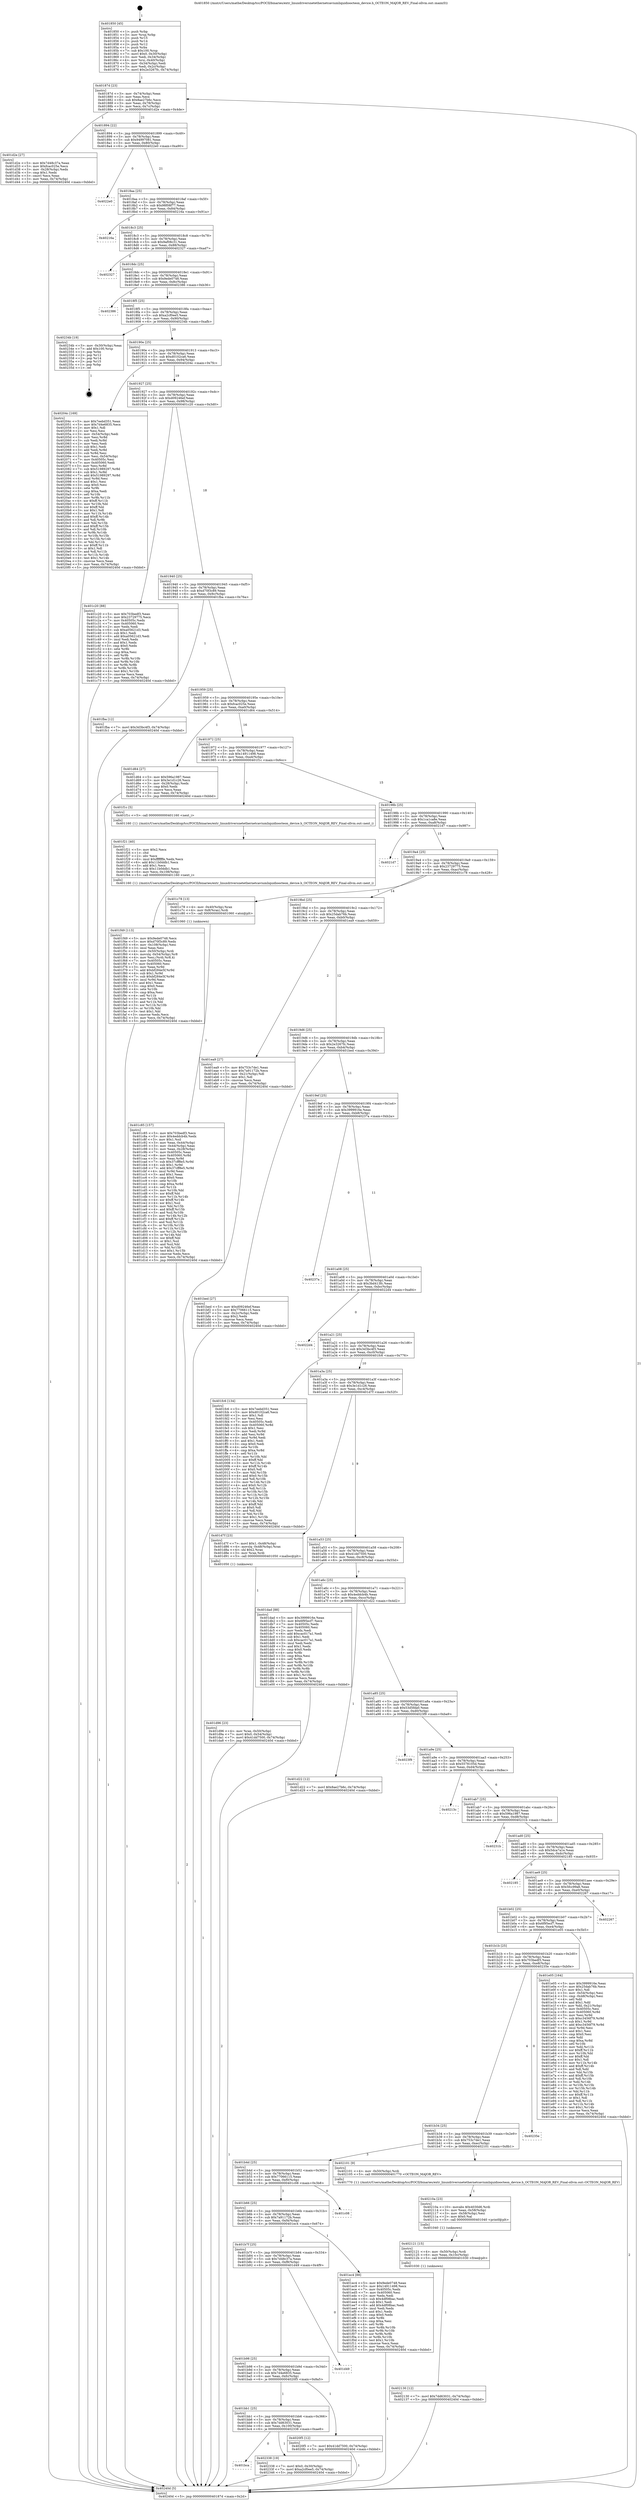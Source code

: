 digraph "0x401850" {
  label = "0x401850 (/mnt/c/Users/mathe/Desktop/tcc/POCII/binaries/extr_linuxdriversnetethernetcaviumliquidioocteon_device.h_OCTEON_MAJOR_REV_Final-ollvm.out::main(0))"
  labelloc = "t"
  node[shape=record]

  Entry [label="",width=0.3,height=0.3,shape=circle,fillcolor=black,style=filled]
  "0x40187d" [label="{
     0x40187d [23]\l
     | [instrs]\l
     &nbsp;&nbsp;0x40187d \<+3\>: mov -0x74(%rbp),%eax\l
     &nbsp;&nbsp;0x401880 \<+2\>: mov %eax,%ecx\l
     &nbsp;&nbsp;0x401882 \<+6\>: sub $0x8ae27b6c,%ecx\l
     &nbsp;&nbsp;0x401888 \<+3\>: mov %eax,-0x78(%rbp)\l
     &nbsp;&nbsp;0x40188b \<+3\>: mov %ecx,-0x7c(%rbp)\l
     &nbsp;&nbsp;0x40188e \<+6\>: je 0000000000401d2e \<main+0x4de\>\l
  }"]
  "0x401d2e" [label="{
     0x401d2e [27]\l
     | [instrs]\l
     &nbsp;&nbsp;0x401d2e \<+5\>: mov $0x7d48c37a,%eax\l
     &nbsp;&nbsp;0x401d33 \<+5\>: mov $0xfcac025e,%ecx\l
     &nbsp;&nbsp;0x401d38 \<+3\>: mov -0x28(%rbp),%edx\l
     &nbsp;&nbsp;0x401d3b \<+3\>: cmp $0x1,%edx\l
     &nbsp;&nbsp;0x401d3e \<+3\>: cmovl %ecx,%eax\l
     &nbsp;&nbsp;0x401d41 \<+3\>: mov %eax,-0x74(%rbp)\l
     &nbsp;&nbsp;0x401d44 \<+5\>: jmp 000000000040240d \<main+0xbbd\>\l
  }"]
  "0x401894" [label="{
     0x401894 [22]\l
     | [instrs]\l
     &nbsp;&nbsp;0x401894 \<+5\>: jmp 0000000000401899 \<main+0x49\>\l
     &nbsp;&nbsp;0x401899 \<+3\>: mov -0x78(%rbp),%eax\l
     &nbsp;&nbsp;0x40189c \<+5\>: sub $0x94997081,%eax\l
     &nbsp;&nbsp;0x4018a1 \<+3\>: mov %eax,-0x80(%rbp)\l
     &nbsp;&nbsp;0x4018a4 \<+6\>: je 00000000004022e0 \<main+0xa90\>\l
  }"]
  Exit [label="",width=0.3,height=0.3,shape=circle,fillcolor=black,style=filled,peripheries=2]
  "0x4022e0" [label="{
     0x4022e0\l
  }", style=dashed]
  "0x4018aa" [label="{
     0x4018aa [25]\l
     | [instrs]\l
     &nbsp;&nbsp;0x4018aa \<+5\>: jmp 00000000004018af \<main+0x5f\>\l
     &nbsp;&nbsp;0x4018af \<+3\>: mov -0x78(%rbp),%eax\l
     &nbsp;&nbsp;0x4018b2 \<+5\>: sub $0x98f08f77,%eax\l
     &nbsp;&nbsp;0x4018b7 \<+6\>: mov %eax,-0x84(%rbp)\l
     &nbsp;&nbsp;0x4018bd \<+6\>: je 000000000040216a \<main+0x91a\>\l
  }"]
  "0x401bca" [label="{
     0x401bca\l
  }", style=dashed]
  "0x40216a" [label="{
     0x40216a\l
  }", style=dashed]
  "0x4018c3" [label="{
     0x4018c3 [25]\l
     | [instrs]\l
     &nbsp;&nbsp;0x4018c3 \<+5\>: jmp 00000000004018c8 \<main+0x78\>\l
     &nbsp;&nbsp;0x4018c8 \<+3\>: mov -0x78(%rbp),%eax\l
     &nbsp;&nbsp;0x4018cb \<+5\>: sub $0x9af08c31,%eax\l
     &nbsp;&nbsp;0x4018d0 \<+6\>: mov %eax,-0x88(%rbp)\l
     &nbsp;&nbsp;0x4018d6 \<+6\>: je 0000000000402327 \<main+0xad7\>\l
  }"]
  "0x402338" [label="{
     0x402338 [19]\l
     | [instrs]\l
     &nbsp;&nbsp;0x402338 \<+7\>: movl $0x0,-0x30(%rbp)\l
     &nbsp;&nbsp;0x40233f \<+7\>: movl $0xa2cf0ee5,-0x74(%rbp)\l
     &nbsp;&nbsp;0x402346 \<+5\>: jmp 000000000040240d \<main+0xbbd\>\l
  }"]
  "0x402327" [label="{
     0x402327\l
  }", style=dashed]
  "0x4018dc" [label="{
     0x4018dc [25]\l
     | [instrs]\l
     &nbsp;&nbsp;0x4018dc \<+5\>: jmp 00000000004018e1 \<main+0x91\>\l
     &nbsp;&nbsp;0x4018e1 \<+3\>: mov -0x78(%rbp),%eax\l
     &nbsp;&nbsp;0x4018e4 \<+5\>: sub $0x9ede0748,%eax\l
     &nbsp;&nbsp;0x4018e9 \<+6\>: mov %eax,-0x8c(%rbp)\l
     &nbsp;&nbsp;0x4018ef \<+6\>: je 0000000000402386 \<main+0xb36\>\l
  }"]
  "0x402130" [label="{
     0x402130 [12]\l
     | [instrs]\l
     &nbsp;&nbsp;0x402130 \<+7\>: movl $0x7dd63031,-0x74(%rbp)\l
     &nbsp;&nbsp;0x402137 \<+5\>: jmp 000000000040240d \<main+0xbbd\>\l
  }"]
  "0x402386" [label="{
     0x402386\l
  }", style=dashed]
  "0x4018f5" [label="{
     0x4018f5 [25]\l
     | [instrs]\l
     &nbsp;&nbsp;0x4018f5 \<+5\>: jmp 00000000004018fa \<main+0xaa\>\l
     &nbsp;&nbsp;0x4018fa \<+3\>: mov -0x78(%rbp),%eax\l
     &nbsp;&nbsp;0x4018fd \<+5\>: sub $0xa2cf0ee5,%eax\l
     &nbsp;&nbsp;0x401902 \<+6\>: mov %eax,-0x90(%rbp)\l
     &nbsp;&nbsp;0x401908 \<+6\>: je 000000000040234b \<main+0xafb\>\l
  }"]
  "0x402121" [label="{
     0x402121 [15]\l
     | [instrs]\l
     &nbsp;&nbsp;0x402121 \<+4\>: mov -0x50(%rbp),%rdi\l
     &nbsp;&nbsp;0x402125 \<+6\>: mov %eax,-0x10c(%rbp)\l
     &nbsp;&nbsp;0x40212b \<+5\>: call 0000000000401030 \<free@plt\>\l
     | [calls]\l
     &nbsp;&nbsp;0x401030 \{1\} (unknown)\l
  }"]
  "0x40234b" [label="{
     0x40234b [19]\l
     | [instrs]\l
     &nbsp;&nbsp;0x40234b \<+3\>: mov -0x30(%rbp),%eax\l
     &nbsp;&nbsp;0x40234e \<+7\>: add $0x100,%rsp\l
     &nbsp;&nbsp;0x402355 \<+1\>: pop %rbx\l
     &nbsp;&nbsp;0x402356 \<+2\>: pop %r12\l
     &nbsp;&nbsp;0x402358 \<+2\>: pop %r14\l
     &nbsp;&nbsp;0x40235a \<+2\>: pop %r15\l
     &nbsp;&nbsp;0x40235c \<+1\>: pop %rbp\l
     &nbsp;&nbsp;0x40235d \<+1\>: ret\l
  }"]
  "0x40190e" [label="{
     0x40190e [25]\l
     | [instrs]\l
     &nbsp;&nbsp;0x40190e \<+5\>: jmp 0000000000401913 \<main+0xc3\>\l
     &nbsp;&nbsp;0x401913 \<+3\>: mov -0x78(%rbp),%eax\l
     &nbsp;&nbsp;0x401916 \<+5\>: sub $0xd0102ca6,%eax\l
     &nbsp;&nbsp;0x40191b \<+6\>: mov %eax,-0x94(%rbp)\l
     &nbsp;&nbsp;0x401921 \<+6\>: je 000000000040204c \<main+0x7fc\>\l
  }"]
  "0x40210a" [label="{
     0x40210a [23]\l
     | [instrs]\l
     &nbsp;&nbsp;0x40210a \<+10\>: movabs $0x4030d6,%rdi\l
     &nbsp;&nbsp;0x402114 \<+3\>: mov %eax,-0x58(%rbp)\l
     &nbsp;&nbsp;0x402117 \<+3\>: mov -0x58(%rbp),%esi\l
     &nbsp;&nbsp;0x40211a \<+2\>: mov $0x0,%al\l
     &nbsp;&nbsp;0x40211c \<+5\>: call 0000000000401040 \<printf@plt\>\l
     | [calls]\l
     &nbsp;&nbsp;0x401040 \{1\} (unknown)\l
  }"]
  "0x40204c" [label="{
     0x40204c [169]\l
     | [instrs]\l
     &nbsp;&nbsp;0x40204c \<+5\>: mov $0x7eebd351,%eax\l
     &nbsp;&nbsp;0x402051 \<+5\>: mov $0x7d4e6835,%ecx\l
     &nbsp;&nbsp;0x402056 \<+2\>: mov $0x1,%dl\l
     &nbsp;&nbsp;0x402058 \<+2\>: xor %esi,%esi\l
     &nbsp;&nbsp;0x40205a \<+3\>: mov -0x54(%rbp),%edi\l
     &nbsp;&nbsp;0x40205d \<+3\>: mov %esi,%r8d\l
     &nbsp;&nbsp;0x402060 \<+3\>: sub %edi,%r8d\l
     &nbsp;&nbsp;0x402063 \<+2\>: mov %esi,%edi\l
     &nbsp;&nbsp;0x402065 \<+3\>: sub $0x1,%edi\l
     &nbsp;&nbsp;0x402068 \<+3\>: add %edi,%r8d\l
     &nbsp;&nbsp;0x40206b \<+3\>: sub %r8d,%esi\l
     &nbsp;&nbsp;0x40206e \<+3\>: mov %esi,-0x54(%rbp)\l
     &nbsp;&nbsp;0x402071 \<+7\>: mov 0x40505c,%esi\l
     &nbsp;&nbsp;0x402078 \<+7\>: mov 0x405060,%edi\l
     &nbsp;&nbsp;0x40207f \<+3\>: mov %esi,%r8d\l
     &nbsp;&nbsp;0x402082 \<+7\>: sub $0x51989297,%r8d\l
     &nbsp;&nbsp;0x402089 \<+4\>: sub $0x1,%r8d\l
     &nbsp;&nbsp;0x40208d \<+7\>: add $0x51989297,%r8d\l
     &nbsp;&nbsp;0x402094 \<+4\>: imul %r8d,%esi\l
     &nbsp;&nbsp;0x402098 \<+3\>: and $0x1,%esi\l
     &nbsp;&nbsp;0x40209b \<+3\>: cmp $0x0,%esi\l
     &nbsp;&nbsp;0x40209e \<+4\>: sete %r9b\l
     &nbsp;&nbsp;0x4020a2 \<+3\>: cmp $0xa,%edi\l
     &nbsp;&nbsp;0x4020a5 \<+4\>: setl %r10b\l
     &nbsp;&nbsp;0x4020a9 \<+3\>: mov %r9b,%r11b\l
     &nbsp;&nbsp;0x4020ac \<+4\>: xor $0xff,%r11b\l
     &nbsp;&nbsp;0x4020b0 \<+3\>: mov %r10b,%bl\l
     &nbsp;&nbsp;0x4020b3 \<+3\>: xor $0xff,%bl\l
     &nbsp;&nbsp;0x4020b6 \<+3\>: xor $0x1,%dl\l
     &nbsp;&nbsp;0x4020b9 \<+3\>: mov %r11b,%r14b\l
     &nbsp;&nbsp;0x4020bc \<+4\>: and $0xff,%r14b\l
     &nbsp;&nbsp;0x4020c0 \<+3\>: and %dl,%r9b\l
     &nbsp;&nbsp;0x4020c3 \<+3\>: mov %bl,%r15b\l
     &nbsp;&nbsp;0x4020c6 \<+4\>: and $0xff,%r15b\l
     &nbsp;&nbsp;0x4020ca \<+3\>: and %dl,%r10b\l
     &nbsp;&nbsp;0x4020cd \<+3\>: or %r9b,%r14b\l
     &nbsp;&nbsp;0x4020d0 \<+3\>: or %r10b,%r15b\l
     &nbsp;&nbsp;0x4020d3 \<+3\>: xor %r15b,%r14b\l
     &nbsp;&nbsp;0x4020d6 \<+3\>: or %bl,%r11b\l
     &nbsp;&nbsp;0x4020d9 \<+4\>: xor $0xff,%r11b\l
     &nbsp;&nbsp;0x4020dd \<+3\>: or $0x1,%dl\l
     &nbsp;&nbsp;0x4020e0 \<+3\>: and %dl,%r11b\l
     &nbsp;&nbsp;0x4020e3 \<+3\>: or %r11b,%r14b\l
     &nbsp;&nbsp;0x4020e6 \<+4\>: test $0x1,%r14b\l
     &nbsp;&nbsp;0x4020ea \<+3\>: cmovne %ecx,%eax\l
     &nbsp;&nbsp;0x4020ed \<+3\>: mov %eax,-0x74(%rbp)\l
     &nbsp;&nbsp;0x4020f0 \<+5\>: jmp 000000000040240d \<main+0xbbd\>\l
  }"]
  "0x401927" [label="{
     0x401927 [25]\l
     | [instrs]\l
     &nbsp;&nbsp;0x401927 \<+5\>: jmp 000000000040192c \<main+0xdc\>\l
     &nbsp;&nbsp;0x40192c \<+3\>: mov -0x78(%rbp),%eax\l
     &nbsp;&nbsp;0x40192f \<+5\>: sub $0xd09246ef,%eax\l
     &nbsp;&nbsp;0x401934 \<+6\>: mov %eax,-0x98(%rbp)\l
     &nbsp;&nbsp;0x40193a \<+6\>: je 0000000000401c20 \<main+0x3d0\>\l
  }"]
  "0x401bb1" [label="{
     0x401bb1 [25]\l
     | [instrs]\l
     &nbsp;&nbsp;0x401bb1 \<+5\>: jmp 0000000000401bb6 \<main+0x366\>\l
     &nbsp;&nbsp;0x401bb6 \<+3\>: mov -0x78(%rbp),%eax\l
     &nbsp;&nbsp;0x401bb9 \<+5\>: sub $0x7dd63031,%eax\l
     &nbsp;&nbsp;0x401bbe \<+6\>: mov %eax,-0x100(%rbp)\l
     &nbsp;&nbsp;0x401bc4 \<+6\>: je 0000000000402338 \<main+0xae8\>\l
  }"]
  "0x401c20" [label="{
     0x401c20 [88]\l
     | [instrs]\l
     &nbsp;&nbsp;0x401c20 \<+5\>: mov $0x703bedf3,%eax\l
     &nbsp;&nbsp;0x401c25 \<+5\>: mov $0x23729775,%ecx\l
     &nbsp;&nbsp;0x401c2a \<+7\>: mov 0x40505c,%edx\l
     &nbsp;&nbsp;0x401c31 \<+7\>: mov 0x405060,%esi\l
     &nbsp;&nbsp;0x401c38 \<+2\>: mov %edx,%edi\l
     &nbsp;&nbsp;0x401c3a \<+6\>: sub $0xa05621d3,%edi\l
     &nbsp;&nbsp;0x401c40 \<+3\>: sub $0x1,%edi\l
     &nbsp;&nbsp;0x401c43 \<+6\>: add $0xa05621d3,%edi\l
     &nbsp;&nbsp;0x401c49 \<+3\>: imul %edi,%edx\l
     &nbsp;&nbsp;0x401c4c \<+3\>: and $0x1,%edx\l
     &nbsp;&nbsp;0x401c4f \<+3\>: cmp $0x0,%edx\l
     &nbsp;&nbsp;0x401c52 \<+4\>: sete %r8b\l
     &nbsp;&nbsp;0x401c56 \<+3\>: cmp $0xa,%esi\l
     &nbsp;&nbsp;0x401c59 \<+4\>: setl %r9b\l
     &nbsp;&nbsp;0x401c5d \<+3\>: mov %r8b,%r10b\l
     &nbsp;&nbsp;0x401c60 \<+3\>: and %r9b,%r10b\l
     &nbsp;&nbsp;0x401c63 \<+3\>: xor %r9b,%r8b\l
     &nbsp;&nbsp;0x401c66 \<+3\>: or %r8b,%r10b\l
     &nbsp;&nbsp;0x401c69 \<+4\>: test $0x1,%r10b\l
     &nbsp;&nbsp;0x401c6d \<+3\>: cmovne %ecx,%eax\l
     &nbsp;&nbsp;0x401c70 \<+3\>: mov %eax,-0x74(%rbp)\l
     &nbsp;&nbsp;0x401c73 \<+5\>: jmp 000000000040240d \<main+0xbbd\>\l
  }"]
  "0x401940" [label="{
     0x401940 [25]\l
     | [instrs]\l
     &nbsp;&nbsp;0x401940 \<+5\>: jmp 0000000000401945 \<main+0xf5\>\l
     &nbsp;&nbsp;0x401945 \<+3\>: mov -0x78(%rbp),%eax\l
     &nbsp;&nbsp;0x401948 \<+5\>: sub $0xd70f3c89,%eax\l
     &nbsp;&nbsp;0x40194d \<+6\>: mov %eax,-0x9c(%rbp)\l
     &nbsp;&nbsp;0x401953 \<+6\>: je 0000000000401fba \<main+0x76a\>\l
  }"]
  "0x4020f5" [label="{
     0x4020f5 [12]\l
     | [instrs]\l
     &nbsp;&nbsp;0x4020f5 \<+7\>: movl $0x41dd7500,-0x74(%rbp)\l
     &nbsp;&nbsp;0x4020fc \<+5\>: jmp 000000000040240d \<main+0xbbd\>\l
  }"]
  "0x401fba" [label="{
     0x401fba [12]\l
     | [instrs]\l
     &nbsp;&nbsp;0x401fba \<+7\>: movl $0x3d3bc4f3,-0x74(%rbp)\l
     &nbsp;&nbsp;0x401fc1 \<+5\>: jmp 000000000040240d \<main+0xbbd\>\l
  }"]
  "0x401959" [label="{
     0x401959 [25]\l
     | [instrs]\l
     &nbsp;&nbsp;0x401959 \<+5\>: jmp 000000000040195e \<main+0x10e\>\l
     &nbsp;&nbsp;0x40195e \<+3\>: mov -0x78(%rbp),%eax\l
     &nbsp;&nbsp;0x401961 \<+5\>: sub $0xfcac025e,%eax\l
     &nbsp;&nbsp;0x401966 \<+6\>: mov %eax,-0xa0(%rbp)\l
     &nbsp;&nbsp;0x40196c \<+6\>: je 0000000000401d64 \<main+0x514\>\l
  }"]
  "0x401b98" [label="{
     0x401b98 [25]\l
     | [instrs]\l
     &nbsp;&nbsp;0x401b98 \<+5\>: jmp 0000000000401b9d \<main+0x34d\>\l
     &nbsp;&nbsp;0x401b9d \<+3\>: mov -0x78(%rbp),%eax\l
     &nbsp;&nbsp;0x401ba0 \<+5\>: sub $0x7d4e6835,%eax\l
     &nbsp;&nbsp;0x401ba5 \<+6\>: mov %eax,-0xfc(%rbp)\l
     &nbsp;&nbsp;0x401bab \<+6\>: je 00000000004020f5 \<main+0x8a5\>\l
  }"]
  "0x401d64" [label="{
     0x401d64 [27]\l
     | [instrs]\l
     &nbsp;&nbsp;0x401d64 \<+5\>: mov $0x596a1987,%eax\l
     &nbsp;&nbsp;0x401d69 \<+5\>: mov $0x3e1d1c26,%ecx\l
     &nbsp;&nbsp;0x401d6e \<+3\>: mov -0x28(%rbp),%edx\l
     &nbsp;&nbsp;0x401d71 \<+3\>: cmp $0x0,%edx\l
     &nbsp;&nbsp;0x401d74 \<+3\>: cmove %ecx,%eax\l
     &nbsp;&nbsp;0x401d77 \<+3\>: mov %eax,-0x74(%rbp)\l
     &nbsp;&nbsp;0x401d7a \<+5\>: jmp 000000000040240d \<main+0xbbd\>\l
  }"]
  "0x401972" [label="{
     0x401972 [25]\l
     | [instrs]\l
     &nbsp;&nbsp;0x401972 \<+5\>: jmp 0000000000401977 \<main+0x127\>\l
     &nbsp;&nbsp;0x401977 \<+3\>: mov -0x78(%rbp),%eax\l
     &nbsp;&nbsp;0x40197a \<+5\>: sub $0x14911498,%eax\l
     &nbsp;&nbsp;0x40197f \<+6\>: mov %eax,-0xa4(%rbp)\l
     &nbsp;&nbsp;0x401985 \<+6\>: je 0000000000401f1c \<main+0x6cc\>\l
  }"]
  "0x401d49" [label="{
     0x401d49\l
  }", style=dashed]
  "0x401f1c" [label="{
     0x401f1c [5]\l
     | [instrs]\l
     &nbsp;&nbsp;0x401f1c \<+5\>: call 0000000000401160 \<next_i\>\l
     | [calls]\l
     &nbsp;&nbsp;0x401160 \{1\} (/mnt/c/Users/mathe/Desktop/tcc/POCII/binaries/extr_linuxdriversnetethernetcaviumliquidioocteon_device.h_OCTEON_MAJOR_REV_Final-ollvm.out::next_i)\l
  }"]
  "0x40198b" [label="{
     0x40198b [25]\l
     | [instrs]\l
     &nbsp;&nbsp;0x40198b \<+5\>: jmp 0000000000401990 \<main+0x140\>\l
     &nbsp;&nbsp;0x401990 \<+3\>: mov -0x78(%rbp),%eax\l
     &nbsp;&nbsp;0x401993 \<+5\>: sub $0x1ca1ca8e,%eax\l
     &nbsp;&nbsp;0x401998 \<+6\>: mov %eax,-0xa8(%rbp)\l
     &nbsp;&nbsp;0x40199e \<+6\>: je 00000000004021d7 \<main+0x987\>\l
  }"]
  "0x401f49" [label="{
     0x401f49 [113]\l
     | [instrs]\l
     &nbsp;&nbsp;0x401f49 \<+5\>: mov $0x9ede0748,%ecx\l
     &nbsp;&nbsp;0x401f4e \<+5\>: mov $0xd70f3c89,%edx\l
     &nbsp;&nbsp;0x401f53 \<+6\>: mov -0x108(%rbp),%esi\l
     &nbsp;&nbsp;0x401f59 \<+3\>: imul %eax,%esi\l
     &nbsp;&nbsp;0x401f5c \<+4\>: mov -0x50(%rbp),%rdi\l
     &nbsp;&nbsp;0x401f60 \<+4\>: movslq -0x54(%rbp),%r8\l
     &nbsp;&nbsp;0x401f64 \<+4\>: mov %esi,(%rdi,%r8,4)\l
     &nbsp;&nbsp;0x401f68 \<+7\>: mov 0x40505c,%eax\l
     &nbsp;&nbsp;0x401f6f \<+7\>: mov 0x405060,%esi\l
     &nbsp;&nbsp;0x401f76 \<+3\>: mov %eax,%r9d\l
     &nbsp;&nbsp;0x401f79 \<+7\>: add $0xbf284e5f,%r9d\l
     &nbsp;&nbsp;0x401f80 \<+4\>: sub $0x1,%r9d\l
     &nbsp;&nbsp;0x401f84 \<+7\>: sub $0xbf284e5f,%r9d\l
     &nbsp;&nbsp;0x401f8b \<+4\>: imul %r9d,%eax\l
     &nbsp;&nbsp;0x401f8f \<+3\>: and $0x1,%eax\l
     &nbsp;&nbsp;0x401f92 \<+3\>: cmp $0x0,%eax\l
     &nbsp;&nbsp;0x401f95 \<+4\>: sete %r10b\l
     &nbsp;&nbsp;0x401f99 \<+3\>: cmp $0xa,%esi\l
     &nbsp;&nbsp;0x401f9c \<+4\>: setl %r11b\l
     &nbsp;&nbsp;0x401fa0 \<+3\>: mov %r10b,%bl\l
     &nbsp;&nbsp;0x401fa3 \<+3\>: and %r11b,%bl\l
     &nbsp;&nbsp;0x401fa6 \<+3\>: xor %r11b,%r10b\l
     &nbsp;&nbsp;0x401fa9 \<+3\>: or %r10b,%bl\l
     &nbsp;&nbsp;0x401fac \<+3\>: test $0x1,%bl\l
     &nbsp;&nbsp;0x401faf \<+3\>: cmovne %edx,%ecx\l
     &nbsp;&nbsp;0x401fb2 \<+3\>: mov %ecx,-0x74(%rbp)\l
     &nbsp;&nbsp;0x401fb5 \<+5\>: jmp 000000000040240d \<main+0xbbd\>\l
  }"]
  "0x4021d7" [label="{
     0x4021d7\l
  }", style=dashed]
  "0x4019a4" [label="{
     0x4019a4 [25]\l
     | [instrs]\l
     &nbsp;&nbsp;0x4019a4 \<+5\>: jmp 00000000004019a9 \<main+0x159\>\l
     &nbsp;&nbsp;0x4019a9 \<+3\>: mov -0x78(%rbp),%eax\l
     &nbsp;&nbsp;0x4019ac \<+5\>: sub $0x23729775,%eax\l
     &nbsp;&nbsp;0x4019b1 \<+6\>: mov %eax,-0xac(%rbp)\l
     &nbsp;&nbsp;0x4019b7 \<+6\>: je 0000000000401c78 \<main+0x428\>\l
  }"]
  "0x401f21" [label="{
     0x401f21 [40]\l
     | [instrs]\l
     &nbsp;&nbsp;0x401f21 \<+5\>: mov $0x2,%ecx\l
     &nbsp;&nbsp;0x401f26 \<+1\>: cltd\l
     &nbsp;&nbsp;0x401f27 \<+2\>: idiv %ecx\l
     &nbsp;&nbsp;0x401f29 \<+6\>: imul $0xfffffffe,%edx,%ecx\l
     &nbsp;&nbsp;0x401f2f \<+6\>: add $0x11b0ddb1,%ecx\l
     &nbsp;&nbsp;0x401f35 \<+3\>: add $0x1,%ecx\l
     &nbsp;&nbsp;0x401f38 \<+6\>: sub $0x11b0ddb1,%ecx\l
     &nbsp;&nbsp;0x401f3e \<+6\>: mov %ecx,-0x108(%rbp)\l
     &nbsp;&nbsp;0x401f44 \<+5\>: call 0000000000401160 \<next_i\>\l
     | [calls]\l
     &nbsp;&nbsp;0x401160 \{1\} (/mnt/c/Users/mathe/Desktop/tcc/POCII/binaries/extr_linuxdriversnetethernetcaviumliquidioocteon_device.h_OCTEON_MAJOR_REV_Final-ollvm.out::next_i)\l
  }"]
  "0x401c78" [label="{
     0x401c78 [13]\l
     | [instrs]\l
     &nbsp;&nbsp;0x401c78 \<+4\>: mov -0x40(%rbp),%rax\l
     &nbsp;&nbsp;0x401c7c \<+4\>: mov 0x8(%rax),%rdi\l
     &nbsp;&nbsp;0x401c80 \<+5\>: call 0000000000401060 \<atoi@plt\>\l
     | [calls]\l
     &nbsp;&nbsp;0x401060 \{1\} (unknown)\l
  }"]
  "0x4019bd" [label="{
     0x4019bd [25]\l
     | [instrs]\l
     &nbsp;&nbsp;0x4019bd \<+5\>: jmp 00000000004019c2 \<main+0x172\>\l
     &nbsp;&nbsp;0x4019c2 \<+3\>: mov -0x78(%rbp),%eax\l
     &nbsp;&nbsp;0x4019c5 \<+5\>: sub $0x25dab76b,%eax\l
     &nbsp;&nbsp;0x4019ca \<+6\>: mov %eax,-0xb0(%rbp)\l
     &nbsp;&nbsp;0x4019d0 \<+6\>: je 0000000000401ea9 \<main+0x659\>\l
  }"]
  "0x401b7f" [label="{
     0x401b7f [25]\l
     | [instrs]\l
     &nbsp;&nbsp;0x401b7f \<+5\>: jmp 0000000000401b84 \<main+0x334\>\l
     &nbsp;&nbsp;0x401b84 \<+3\>: mov -0x78(%rbp),%eax\l
     &nbsp;&nbsp;0x401b87 \<+5\>: sub $0x7d48c37a,%eax\l
     &nbsp;&nbsp;0x401b8c \<+6\>: mov %eax,-0xf8(%rbp)\l
     &nbsp;&nbsp;0x401b92 \<+6\>: je 0000000000401d49 \<main+0x4f9\>\l
  }"]
  "0x401ea9" [label="{
     0x401ea9 [27]\l
     | [instrs]\l
     &nbsp;&nbsp;0x401ea9 \<+5\>: mov $0x753c7de1,%eax\l
     &nbsp;&nbsp;0x401eae \<+5\>: mov $0x7a91172b,%ecx\l
     &nbsp;&nbsp;0x401eb3 \<+3\>: mov -0x21(%rbp),%dl\l
     &nbsp;&nbsp;0x401eb6 \<+3\>: test $0x1,%dl\l
     &nbsp;&nbsp;0x401eb9 \<+3\>: cmovne %ecx,%eax\l
     &nbsp;&nbsp;0x401ebc \<+3\>: mov %eax,-0x74(%rbp)\l
     &nbsp;&nbsp;0x401ebf \<+5\>: jmp 000000000040240d \<main+0xbbd\>\l
  }"]
  "0x4019d6" [label="{
     0x4019d6 [25]\l
     | [instrs]\l
     &nbsp;&nbsp;0x4019d6 \<+5\>: jmp 00000000004019db \<main+0x18b\>\l
     &nbsp;&nbsp;0x4019db \<+3\>: mov -0x78(%rbp),%eax\l
     &nbsp;&nbsp;0x4019de \<+5\>: sub $0x2e3267fc,%eax\l
     &nbsp;&nbsp;0x4019e3 \<+6\>: mov %eax,-0xb4(%rbp)\l
     &nbsp;&nbsp;0x4019e9 \<+6\>: je 0000000000401bed \<main+0x39d\>\l
  }"]
  "0x401ec4" [label="{
     0x401ec4 [88]\l
     | [instrs]\l
     &nbsp;&nbsp;0x401ec4 \<+5\>: mov $0x9ede0748,%eax\l
     &nbsp;&nbsp;0x401ec9 \<+5\>: mov $0x14911498,%ecx\l
     &nbsp;&nbsp;0x401ece \<+7\>: mov 0x40505c,%edx\l
     &nbsp;&nbsp;0x401ed5 \<+7\>: mov 0x405060,%esi\l
     &nbsp;&nbsp;0x401edc \<+2\>: mov %edx,%edi\l
     &nbsp;&nbsp;0x401ede \<+6\>: sub $0x4df08bac,%edi\l
     &nbsp;&nbsp;0x401ee4 \<+3\>: sub $0x1,%edi\l
     &nbsp;&nbsp;0x401ee7 \<+6\>: add $0x4df08bac,%edi\l
     &nbsp;&nbsp;0x401eed \<+3\>: imul %edi,%edx\l
     &nbsp;&nbsp;0x401ef0 \<+3\>: and $0x1,%edx\l
     &nbsp;&nbsp;0x401ef3 \<+3\>: cmp $0x0,%edx\l
     &nbsp;&nbsp;0x401ef6 \<+4\>: sete %r8b\l
     &nbsp;&nbsp;0x401efa \<+3\>: cmp $0xa,%esi\l
     &nbsp;&nbsp;0x401efd \<+4\>: setl %r9b\l
     &nbsp;&nbsp;0x401f01 \<+3\>: mov %r8b,%r10b\l
     &nbsp;&nbsp;0x401f04 \<+3\>: and %r9b,%r10b\l
     &nbsp;&nbsp;0x401f07 \<+3\>: xor %r9b,%r8b\l
     &nbsp;&nbsp;0x401f0a \<+3\>: or %r8b,%r10b\l
     &nbsp;&nbsp;0x401f0d \<+4\>: test $0x1,%r10b\l
     &nbsp;&nbsp;0x401f11 \<+3\>: cmovne %ecx,%eax\l
     &nbsp;&nbsp;0x401f14 \<+3\>: mov %eax,-0x74(%rbp)\l
     &nbsp;&nbsp;0x401f17 \<+5\>: jmp 000000000040240d \<main+0xbbd\>\l
  }"]
  "0x401bed" [label="{
     0x401bed [27]\l
     | [instrs]\l
     &nbsp;&nbsp;0x401bed \<+5\>: mov $0xd09246ef,%eax\l
     &nbsp;&nbsp;0x401bf2 \<+5\>: mov $0x77066115,%ecx\l
     &nbsp;&nbsp;0x401bf7 \<+3\>: mov -0x2c(%rbp),%edx\l
     &nbsp;&nbsp;0x401bfa \<+3\>: cmp $0x2,%edx\l
     &nbsp;&nbsp;0x401bfd \<+3\>: cmovne %ecx,%eax\l
     &nbsp;&nbsp;0x401c00 \<+3\>: mov %eax,-0x74(%rbp)\l
     &nbsp;&nbsp;0x401c03 \<+5\>: jmp 000000000040240d \<main+0xbbd\>\l
  }"]
  "0x4019ef" [label="{
     0x4019ef [25]\l
     | [instrs]\l
     &nbsp;&nbsp;0x4019ef \<+5\>: jmp 00000000004019f4 \<main+0x1a4\>\l
     &nbsp;&nbsp;0x4019f4 \<+3\>: mov -0x78(%rbp),%eax\l
     &nbsp;&nbsp;0x4019f7 \<+5\>: sub $0x3999916e,%eax\l
     &nbsp;&nbsp;0x4019fc \<+6\>: mov %eax,-0xb8(%rbp)\l
     &nbsp;&nbsp;0x401a02 \<+6\>: je 000000000040237a \<main+0xb2a\>\l
  }"]
  "0x40240d" [label="{
     0x40240d [5]\l
     | [instrs]\l
     &nbsp;&nbsp;0x40240d \<+5\>: jmp 000000000040187d \<main+0x2d\>\l
  }"]
  "0x401850" [label="{
     0x401850 [45]\l
     | [instrs]\l
     &nbsp;&nbsp;0x401850 \<+1\>: push %rbp\l
     &nbsp;&nbsp;0x401851 \<+3\>: mov %rsp,%rbp\l
     &nbsp;&nbsp;0x401854 \<+2\>: push %r15\l
     &nbsp;&nbsp;0x401856 \<+2\>: push %r14\l
     &nbsp;&nbsp;0x401858 \<+2\>: push %r12\l
     &nbsp;&nbsp;0x40185a \<+1\>: push %rbx\l
     &nbsp;&nbsp;0x40185b \<+7\>: sub $0x100,%rsp\l
     &nbsp;&nbsp;0x401862 \<+7\>: movl $0x0,-0x30(%rbp)\l
     &nbsp;&nbsp;0x401869 \<+3\>: mov %edi,-0x34(%rbp)\l
     &nbsp;&nbsp;0x40186c \<+4\>: mov %rsi,-0x40(%rbp)\l
     &nbsp;&nbsp;0x401870 \<+3\>: mov -0x34(%rbp),%edi\l
     &nbsp;&nbsp;0x401873 \<+3\>: mov %edi,-0x2c(%rbp)\l
     &nbsp;&nbsp;0x401876 \<+7\>: movl $0x2e3267fc,-0x74(%rbp)\l
  }"]
  "0x401c85" [label="{
     0x401c85 [157]\l
     | [instrs]\l
     &nbsp;&nbsp;0x401c85 \<+5\>: mov $0x703bedf3,%ecx\l
     &nbsp;&nbsp;0x401c8a \<+5\>: mov $0x4eddcb4b,%edx\l
     &nbsp;&nbsp;0x401c8f \<+3\>: mov $0x1,%sil\l
     &nbsp;&nbsp;0x401c92 \<+3\>: mov %eax,-0x44(%rbp)\l
     &nbsp;&nbsp;0x401c95 \<+3\>: mov -0x44(%rbp),%eax\l
     &nbsp;&nbsp;0x401c98 \<+3\>: mov %eax,-0x28(%rbp)\l
     &nbsp;&nbsp;0x401c9b \<+7\>: mov 0x40505c,%eax\l
     &nbsp;&nbsp;0x401ca2 \<+8\>: mov 0x405060,%r8d\l
     &nbsp;&nbsp;0x401caa \<+3\>: mov %eax,%r9d\l
     &nbsp;&nbsp;0x401cad \<+7\>: sub $0x37cff8e5,%r9d\l
     &nbsp;&nbsp;0x401cb4 \<+4\>: sub $0x1,%r9d\l
     &nbsp;&nbsp;0x401cb8 \<+7\>: add $0x37cff8e5,%r9d\l
     &nbsp;&nbsp;0x401cbf \<+4\>: imul %r9d,%eax\l
     &nbsp;&nbsp;0x401cc3 \<+3\>: and $0x1,%eax\l
     &nbsp;&nbsp;0x401cc6 \<+3\>: cmp $0x0,%eax\l
     &nbsp;&nbsp;0x401cc9 \<+4\>: sete %r10b\l
     &nbsp;&nbsp;0x401ccd \<+4\>: cmp $0xa,%r8d\l
     &nbsp;&nbsp;0x401cd1 \<+4\>: setl %r11b\l
     &nbsp;&nbsp;0x401cd5 \<+3\>: mov %r10b,%bl\l
     &nbsp;&nbsp;0x401cd8 \<+3\>: xor $0xff,%bl\l
     &nbsp;&nbsp;0x401cdb \<+3\>: mov %r11b,%r14b\l
     &nbsp;&nbsp;0x401cde \<+4\>: xor $0xff,%r14b\l
     &nbsp;&nbsp;0x401ce2 \<+4\>: xor $0x1,%sil\l
     &nbsp;&nbsp;0x401ce6 \<+3\>: mov %bl,%r15b\l
     &nbsp;&nbsp;0x401ce9 \<+4\>: and $0xff,%r15b\l
     &nbsp;&nbsp;0x401ced \<+3\>: and %sil,%r10b\l
     &nbsp;&nbsp;0x401cf0 \<+3\>: mov %r14b,%r12b\l
     &nbsp;&nbsp;0x401cf3 \<+4\>: and $0xff,%r12b\l
     &nbsp;&nbsp;0x401cf7 \<+3\>: and %sil,%r11b\l
     &nbsp;&nbsp;0x401cfa \<+3\>: or %r10b,%r15b\l
     &nbsp;&nbsp;0x401cfd \<+3\>: or %r11b,%r12b\l
     &nbsp;&nbsp;0x401d00 \<+3\>: xor %r12b,%r15b\l
     &nbsp;&nbsp;0x401d03 \<+3\>: or %r14b,%bl\l
     &nbsp;&nbsp;0x401d06 \<+3\>: xor $0xff,%bl\l
     &nbsp;&nbsp;0x401d09 \<+4\>: or $0x1,%sil\l
     &nbsp;&nbsp;0x401d0d \<+3\>: and %sil,%bl\l
     &nbsp;&nbsp;0x401d10 \<+3\>: or %bl,%r15b\l
     &nbsp;&nbsp;0x401d13 \<+4\>: test $0x1,%r15b\l
     &nbsp;&nbsp;0x401d17 \<+3\>: cmovne %edx,%ecx\l
     &nbsp;&nbsp;0x401d1a \<+3\>: mov %ecx,-0x74(%rbp)\l
     &nbsp;&nbsp;0x401d1d \<+5\>: jmp 000000000040240d \<main+0xbbd\>\l
  }"]
  "0x401b66" [label="{
     0x401b66 [25]\l
     | [instrs]\l
     &nbsp;&nbsp;0x401b66 \<+5\>: jmp 0000000000401b6b \<main+0x31b\>\l
     &nbsp;&nbsp;0x401b6b \<+3\>: mov -0x78(%rbp),%eax\l
     &nbsp;&nbsp;0x401b6e \<+5\>: sub $0x7a91172b,%eax\l
     &nbsp;&nbsp;0x401b73 \<+6\>: mov %eax,-0xf4(%rbp)\l
     &nbsp;&nbsp;0x401b79 \<+6\>: je 0000000000401ec4 \<main+0x674\>\l
  }"]
  "0x40237a" [label="{
     0x40237a\l
  }", style=dashed]
  "0x401a08" [label="{
     0x401a08 [25]\l
     | [instrs]\l
     &nbsp;&nbsp;0x401a08 \<+5\>: jmp 0000000000401a0d \<main+0x1bd\>\l
     &nbsp;&nbsp;0x401a0d \<+3\>: mov -0x78(%rbp),%eax\l
     &nbsp;&nbsp;0x401a10 \<+5\>: sub $0x3bd413fc,%eax\l
     &nbsp;&nbsp;0x401a15 \<+6\>: mov %eax,-0xbc(%rbp)\l
     &nbsp;&nbsp;0x401a1b \<+6\>: je 00000000004022d4 \<main+0xa84\>\l
  }"]
  "0x401c08" [label="{
     0x401c08\l
  }", style=dashed]
  "0x4022d4" [label="{
     0x4022d4\l
  }", style=dashed]
  "0x401a21" [label="{
     0x401a21 [25]\l
     | [instrs]\l
     &nbsp;&nbsp;0x401a21 \<+5\>: jmp 0000000000401a26 \<main+0x1d6\>\l
     &nbsp;&nbsp;0x401a26 \<+3\>: mov -0x78(%rbp),%eax\l
     &nbsp;&nbsp;0x401a29 \<+5\>: sub $0x3d3bc4f3,%eax\l
     &nbsp;&nbsp;0x401a2e \<+6\>: mov %eax,-0xc0(%rbp)\l
     &nbsp;&nbsp;0x401a34 \<+6\>: je 0000000000401fc6 \<main+0x776\>\l
  }"]
  "0x401b4d" [label="{
     0x401b4d [25]\l
     | [instrs]\l
     &nbsp;&nbsp;0x401b4d \<+5\>: jmp 0000000000401b52 \<main+0x302\>\l
     &nbsp;&nbsp;0x401b52 \<+3\>: mov -0x78(%rbp),%eax\l
     &nbsp;&nbsp;0x401b55 \<+5\>: sub $0x77066115,%eax\l
     &nbsp;&nbsp;0x401b5a \<+6\>: mov %eax,-0xf0(%rbp)\l
     &nbsp;&nbsp;0x401b60 \<+6\>: je 0000000000401c08 \<main+0x3b8\>\l
  }"]
  "0x401fc6" [label="{
     0x401fc6 [134]\l
     | [instrs]\l
     &nbsp;&nbsp;0x401fc6 \<+5\>: mov $0x7eebd351,%eax\l
     &nbsp;&nbsp;0x401fcb \<+5\>: mov $0xd0102ca6,%ecx\l
     &nbsp;&nbsp;0x401fd0 \<+2\>: mov $0x1,%dl\l
     &nbsp;&nbsp;0x401fd2 \<+2\>: xor %esi,%esi\l
     &nbsp;&nbsp;0x401fd4 \<+7\>: mov 0x40505c,%edi\l
     &nbsp;&nbsp;0x401fdb \<+8\>: mov 0x405060,%r8d\l
     &nbsp;&nbsp;0x401fe3 \<+3\>: sub $0x1,%esi\l
     &nbsp;&nbsp;0x401fe6 \<+3\>: mov %edi,%r9d\l
     &nbsp;&nbsp;0x401fe9 \<+3\>: add %esi,%r9d\l
     &nbsp;&nbsp;0x401fec \<+4\>: imul %r9d,%edi\l
     &nbsp;&nbsp;0x401ff0 \<+3\>: and $0x1,%edi\l
     &nbsp;&nbsp;0x401ff3 \<+3\>: cmp $0x0,%edi\l
     &nbsp;&nbsp;0x401ff6 \<+4\>: sete %r10b\l
     &nbsp;&nbsp;0x401ffa \<+4\>: cmp $0xa,%r8d\l
     &nbsp;&nbsp;0x401ffe \<+4\>: setl %r11b\l
     &nbsp;&nbsp;0x402002 \<+3\>: mov %r10b,%bl\l
     &nbsp;&nbsp;0x402005 \<+3\>: xor $0xff,%bl\l
     &nbsp;&nbsp;0x402008 \<+3\>: mov %r11b,%r14b\l
     &nbsp;&nbsp;0x40200b \<+4\>: xor $0xff,%r14b\l
     &nbsp;&nbsp;0x40200f \<+3\>: xor $0x0,%dl\l
     &nbsp;&nbsp;0x402012 \<+3\>: mov %bl,%r15b\l
     &nbsp;&nbsp;0x402015 \<+4\>: and $0x0,%r15b\l
     &nbsp;&nbsp;0x402019 \<+3\>: and %dl,%r10b\l
     &nbsp;&nbsp;0x40201c \<+3\>: mov %r14b,%r12b\l
     &nbsp;&nbsp;0x40201f \<+4\>: and $0x0,%r12b\l
     &nbsp;&nbsp;0x402023 \<+3\>: and %dl,%r11b\l
     &nbsp;&nbsp;0x402026 \<+3\>: or %r10b,%r15b\l
     &nbsp;&nbsp;0x402029 \<+3\>: or %r11b,%r12b\l
     &nbsp;&nbsp;0x40202c \<+3\>: xor %r12b,%r15b\l
     &nbsp;&nbsp;0x40202f \<+3\>: or %r14b,%bl\l
     &nbsp;&nbsp;0x402032 \<+3\>: xor $0xff,%bl\l
     &nbsp;&nbsp;0x402035 \<+3\>: or $0x0,%dl\l
     &nbsp;&nbsp;0x402038 \<+2\>: and %dl,%bl\l
     &nbsp;&nbsp;0x40203a \<+3\>: or %bl,%r15b\l
     &nbsp;&nbsp;0x40203d \<+4\>: test $0x1,%r15b\l
     &nbsp;&nbsp;0x402041 \<+3\>: cmovne %ecx,%eax\l
     &nbsp;&nbsp;0x402044 \<+3\>: mov %eax,-0x74(%rbp)\l
     &nbsp;&nbsp;0x402047 \<+5\>: jmp 000000000040240d \<main+0xbbd\>\l
  }"]
  "0x401a3a" [label="{
     0x401a3a [25]\l
     | [instrs]\l
     &nbsp;&nbsp;0x401a3a \<+5\>: jmp 0000000000401a3f \<main+0x1ef\>\l
     &nbsp;&nbsp;0x401a3f \<+3\>: mov -0x78(%rbp),%eax\l
     &nbsp;&nbsp;0x401a42 \<+5\>: sub $0x3e1d1c26,%eax\l
     &nbsp;&nbsp;0x401a47 \<+6\>: mov %eax,-0xc4(%rbp)\l
     &nbsp;&nbsp;0x401a4d \<+6\>: je 0000000000401d7f \<main+0x52f\>\l
  }"]
  "0x402101" [label="{
     0x402101 [9]\l
     | [instrs]\l
     &nbsp;&nbsp;0x402101 \<+4\>: mov -0x50(%rbp),%rdi\l
     &nbsp;&nbsp;0x402105 \<+5\>: call 0000000000401770 \<OCTEON_MAJOR_REV\>\l
     | [calls]\l
     &nbsp;&nbsp;0x401770 \{1\} (/mnt/c/Users/mathe/Desktop/tcc/POCII/binaries/extr_linuxdriversnetethernetcaviumliquidioocteon_device.h_OCTEON_MAJOR_REV_Final-ollvm.out::OCTEON_MAJOR_REV)\l
  }"]
  "0x401d7f" [label="{
     0x401d7f [23]\l
     | [instrs]\l
     &nbsp;&nbsp;0x401d7f \<+7\>: movl $0x1,-0x48(%rbp)\l
     &nbsp;&nbsp;0x401d86 \<+4\>: movslq -0x48(%rbp),%rax\l
     &nbsp;&nbsp;0x401d8a \<+4\>: shl $0x2,%rax\l
     &nbsp;&nbsp;0x401d8e \<+3\>: mov %rax,%rdi\l
     &nbsp;&nbsp;0x401d91 \<+5\>: call 0000000000401050 \<malloc@plt\>\l
     | [calls]\l
     &nbsp;&nbsp;0x401050 \{1\} (unknown)\l
  }"]
  "0x401a53" [label="{
     0x401a53 [25]\l
     | [instrs]\l
     &nbsp;&nbsp;0x401a53 \<+5\>: jmp 0000000000401a58 \<main+0x208\>\l
     &nbsp;&nbsp;0x401a58 \<+3\>: mov -0x78(%rbp),%eax\l
     &nbsp;&nbsp;0x401a5b \<+5\>: sub $0x41dd7500,%eax\l
     &nbsp;&nbsp;0x401a60 \<+6\>: mov %eax,-0xc8(%rbp)\l
     &nbsp;&nbsp;0x401a66 \<+6\>: je 0000000000401dad \<main+0x55d\>\l
  }"]
  "0x401b34" [label="{
     0x401b34 [25]\l
     | [instrs]\l
     &nbsp;&nbsp;0x401b34 \<+5\>: jmp 0000000000401b39 \<main+0x2e9\>\l
     &nbsp;&nbsp;0x401b39 \<+3\>: mov -0x78(%rbp),%eax\l
     &nbsp;&nbsp;0x401b3c \<+5\>: sub $0x753c7de1,%eax\l
     &nbsp;&nbsp;0x401b41 \<+6\>: mov %eax,-0xec(%rbp)\l
     &nbsp;&nbsp;0x401b47 \<+6\>: je 0000000000402101 \<main+0x8b1\>\l
  }"]
  "0x401dad" [label="{
     0x401dad [88]\l
     | [instrs]\l
     &nbsp;&nbsp;0x401dad \<+5\>: mov $0x3999916e,%eax\l
     &nbsp;&nbsp;0x401db2 \<+5\>: mov $0x6f95ecf7,%ecx\l
     &nbsp;&nbsp;0x401db7 \<+7\>: mov 0x40505c,%edx\l
     &nbsp;&nbsp;0x401dbe \<+7\>: mov 0x405060,%esi\l
     &nbsp;&nbsp;0x401dc5 \<+2\>: mov %edx,%edi\l
     &nbsp;&nbsp;0x401dc7 \<+6\>: add $0xcac017a1,%edi\l
     &nbsp;&nbsp;0x401dcd \<+3\>: sub $0x1,%edi\l
     &nbsp;&nbsp;0x401dd0 \<+6\>: sub $0xcac017a1,%edi\l
     &nbsp;&nbsp;0x401dd6 \<+3\>: imul %edi,%edx\l
     &nbsp;&nbsp;0x401dd9 \<+3\>: and $0x1,%edx\l
     &nbsp;&nbsp;0x401ddc \<+3\>: cmp $0x0,%edx\l
     &nbsp;&nbsp;0x401ddf \<+4\>: sete %r8b\l
     &nbsp;&nbsp;0x401de3 \<+3\>: cmp $0xa,%esi\l
     &nbsp;&nbsp;0x401de6 \<+4\>: setl %r9b\l
     &nbsp;&nbsp;0x401dea \<+3\>: mov %r8b,%r10b\l
     &nbsp;&nbsp;0x401ded \<+3\>: and %r9b,%r10b\l
     &nbsp;&nbsp;0x401df0 \<+3\>: xor %r9b,%r8b\l
     &nbsp;&nbsp;0x401df3 \<+3\>: or %r8b,%r10b\l
     &nbsp;&nbsp;0x401df6 \<+4\>: test $0x1,%r10b\l
     &nbsp;&nbsp;0x401dfa \<+3\>: cmovne %ecx,%eax\l
     &nbsp;&nbsp;0x401dfd \<+3\>: mov %eax,-0x74(%rbp)\l
     &nbsp;&nbsp;0x401e00 \<+5\>: jmp 000000000040240d \<main+0xbbd\>\l
  }"]
  "0x401a6c" [label="{
     0x401a6c [25]\l
     | [instrs]\l
     &nbsp;&nbsp;0x401a6c \<+5\>: jmp 0000000000401a71 \<main+0x221\>\l
     &nbsp;&nbsp;0x401a71 \<+3\>: mov -0x78(%rbp),%eax\l
     &nbsp;&nbsp;0x401a74 \<+5\>: sub $0x4eddcb4b,%eax\l
     &nbsp;&nbsp;0x401a79 \<+6\>: mov %eax,-0xcc(%rbp)\l
     &nbsp;&nbsp;0x401a7f \<+6\>: je 0000000000401d22 \<main+0x4d2\>\l
  }"]
  "0x40235e" [label="{
     0x40235e\l
  }", style=dashed]
  "0x401d22" [label="{
     0x401d22 [12]\l
     | [instrs]\l
     &nbsp;&nbsp;0x401d22 \<+7\>: movl $0x8ae27b6c,-0x74(%rbp)\l
     &nbsp;&nbsp;0x401d29 \<+5\>: jmp 000000000040240d \<main+0xbbd\>\l
  }"]
  "0x401a85" [label="{
     0x401a85 [25]\l
     | [instrs]\l
     &nbsp;&nbsp;0x401a85 \<+5\>: jmp 0000000000401a8a \<main+0x23a\>\l
     &nbsp;&nbsp;0x401a8a \<+3\>: mov -0x78(%rbp),%eax\l
     &nbsp;&nbsp;0x401a8d \<+5\>: sub $0x53d5fda0,%eax\l
     &nbsp;&nbsp;0x401a92 \<+6\>: mov %eax,-0xd0(%rbp)\l
     &nbsp;&nbsp;0x401a98 \<+6\>: je 00000000004023f9 \<main+0xba9\>\l
  }"]
  "0x401d96" [label="{
     0x401d96 [23]\l
     | [instrs]\l
     &nbsp;&nbsp;0x401d96 \<+4\>: mov %rax,-0x50(%rbp)\l
     &nbsp;&nbsp;0x401d9a \<+7\>: movl $0x0,-0x54(%rbp)\l
     &nbsp;&nbsp;0x401da1 \<+7\>: movl $0x41dd7500,-0x74(%rbp)\l
     &nbsp;&nbsp;0x401da8 \<+5\>: jmp 000000000040240d \<main+0xbbd\>\l
  }"]
  "0x401b1b" [label="{
     0x401b1b [25]\l
     | [instrs]\l
     &nbsp;&nbsp;0x401b1b \<+5\>: jmp 0000000000401b20 \<main+0x2d0\>\l
     &nbsp;&nbsp;0x401b20 \<+3\>: mov -0x78(%rbp),%eax\l
     &nbsp;&nbsp;0x401b23 \<+5\>: sub $0x703bedf3,%eax\l
     &nbsp;&nbsp;0x401b28 \<+6\>: mov %eax,-0xe8(%rbp)\l
     &nbsp;&nbsp;0x401b2e \<+6\>: je 000000000040235e \<main+0xb0e\>\l
  }"]
  "0x4023f9" [label="{
     0x4023f9\l
  }", style=dashed]
  "0x401a9e" [label="{
     0x401a9e [25]\l
     | [instrs]\l
     &nbsp;&nbsp;0x401a9e \<+5\>: jmp 0000000000401aa3 \<main+0x253\>\l
     &nbsp;&nbsp;0x401aa3 \<+3\>: mov -0x78(%rbp),%eax\l
     &nbsp;&nbsp;0x401aa6 \<+5\>: sub $0x5578105d,%eax\l
     &nbsp;&nbsp;0x401aab \<+6\>: mov %eax,-0xd4(%rbp)\l
     &nbsp;&nbsp;0x401ab1 \<+6\>: je 000000000040213c \<main+0x8ec\>\l
  }"]
  "0x401e05" [label="{
     0x401e05 [164]\l
     | [instrs]\l
     &nbsp;&nbsp;0x401e05 \<+5\>: mov $0x3999916e,%eax\l
     &nbsp;&nbsp;0x401e0a \<+5\>: mov $0x25dab76b,%ecx\l
     &nbsp;&nbsp;0x401e0f \<+2\>: mov $0x1,%dl\l
     &nbsp;&nbsp;0x401e11 \<+3\>: mov -0x54(%rbp),%esi\l
     &nbsp;&nbsp;0x401e14 \<+3\>: cmp -0x48(%rbp),%esi\l
     &nbsp;&nbsp;0x401e17 \<+4\>: setl %dil\l
     &nbsp;&nbsp;0x401e1b \<+4\>: and $0x1,%dil\l
     &nbsp;&nbsp;0x401e1f \<+4\>: mov %dil,-0x21(%rbp)\l
     &nbsp;&nbsp;0x401e23 \<+7\>: mov 0x40505c,%esi\l
     &nbsp;&nbsp;0x401e2a \<+8\>: mov 0x405060,%r8d\l
     &nbsp;&nbsp;0x401e32 \<+3\>: mov %esi,%r9d\l
     &nbsp;&nbsp;0x401e35 \<+7\>: sub $0xc3456f79,%r9d\l
     &nbsp;&nbsp;0x401e3c \<+4\>: sub $0x1,%r9d\l
     &nbsp;&nbsp;0x401e40 \<+7\>: add $0xc3456f79,%r9d\l
     &nbsp;&nbsp;0x401e47 \<+4\>: imul %r9d,%esi\l
     &nbsp;&nbsp;0x401e4b \<+3\>: and $0x1,%esi\l
     &nbsp;&nbsp;0x401e4e \<+3\>: cmp $0x0,%esi\l
     &nbsp;&nbsp;0x401e51 \<+4\>: sete %dil\l
     &nbsp;&nbsp;0x401e55 \<+4\>: cmp $0xa,%r8d\l
     &nbsp;&nbsp;0x401e59 \<+4\>: setl %r10b\l
     &nbsp;&nbsp;0x401e5d \<+3\>: mov %dil,%r11b\l
     &nbsp;&nbsp;0x401e60 \<+4\>: xor $0xff,%r11b\l
     &nbsp;&nbsp;0x401e64 \<+3\>: mov %r10b,%bl\l
     &nbsp;&nbsp;0x401e67 \<+3\>: xor $0xff,%bl\l
     &nbsp;&nbsp;0x401e6a \<+3\>: xor $0x1,%dl\l
     &nbsp;&nbsp;0x401e6d \<+3\>: mov %r11b,%r14b\l
     &nbsp;&nbsp;0x401e70 \<+4\>: and $0xff,%r14b\l
     &nbsp;&nbsp;0x401e74 \<+3\>: and %dl,%dil\l
     &nbsp;&nbsp;0x401e77 \<+3\>: mov %bl,%r15b\l
     &nbsp;&nbsp;0x401e7a \<+4\>: and $0xff,%r15b\l
     &nbsp;&nbsp;0x401e7e \<+3\>: and %dl,%r10b\l
     &nbsp;&nbsp;0x401e81 \<+3\>: or %dil,%r14b\l
     &nbsp;&nbsp;0x401e84 \<+3\>: or %r10b,%r15b\l
     &nbsp;&nbsp;0x401e87 \<+3\>: xor %r15b,%r14b\l
     &nbsp;&nbsp;0x401e8a \<+3\>: or %bl,%r11b\l
     &nbsp;&nbsp;0x401e8d \<+4\>: xor $0xff,%r11b\l
     &nbsp;&nbsp;0x401e91 \<+3\>: or $0x1,%dl\l
     &nbsp;&nbsp;0x401e94 \<+3\>: and %dl,%r11b\l
     &nbsp;&nbsp;0x401e97 \<+3\>: or %r11b,%r14b\l
     &nbsp;&nbsp;0x401e9a \<+4\>: test $0x1,%r14b\l
     &nbsp;&nbsp;0x401e9e \<+3\>: cmovne %ecx,%eax\l
     &nbsp;&nbsp;0x401ea1 \<+3\>: mov %eax,-0x74(%rbp)\l
     &nbsp;&nbsp;0x401ea4 \<+5\>: jmp 000000000040240d \<main+0xbbd\>\l
  }"]
  "0x40213c" [label="{
     0x40213c\l
  }", style=dashed]
  "0x401ab7" [label="{
     0x401ab7 [25]\l
     | [instrs]\l
     &nbsp;&nbsp;0x401ab7 \<+5\>: jmp 0000000000401abc \<main+0x26c\>\l
     &nbsp;&nbsp;0x401abc \<+3\>: mov -0x78(%rbp),%eax\l
     &nbsp;&nbsp;0x401abf \<+5\>: sub $0x596a1987,%eax\l
     &nbsp;&nbsp;0x401ac4 \<+6\>: mov %eax,-0xd8(%rbp)\l
     &nbsp;&nbsp;0x401aca \<+6\>: je 000000000040231b \<main+0xacb\>\l
  }"]
  "0x401b02" [label="{
     0x401b02 [25]\l
     | [instrs]\l
     &nbsp;&nbsp;0x401b02 \<+5\>: jmp 0000000000401b07 \<main+0x2b7\>\l
     &nbsp;&nbsp;0x401b07 \<+3\>: mov -0x78(%rbp),%eax\l
     &nbsp;&nbsp;0x401b0a \<+5\>: sub $0x6f95ecf7,%eax\l
     &nbsp;&nbsp;0x401b0f \<+6\>: mov %eax,-0xe4(%rbp)\l
     &nbsp;&nbsp;0x401b15 \<+6\>: je 0000000000401e05 \<main+0x5b5\>\l
  }"]
  "0x40231b" [label="{
     0x40231b\l
  }", style=dashed]
  "0x401ad0" [label="{
     0x401ad0 [25]\l
     | [instrs]\l
     &nbsp;&nbsp;0x401ad0 \<+5\>: jmp 0000000000401ad5 \<main+0x285\>\l
     &nbsp;&nbsp;0x401ad5 \<+3\>: mov -0x78(%rbp),%eax\l
     &nbsp;&nbsp;0x401ad8 \<+5\>: sub $0x5dca7a1e,%eax\l
     &nbsp;&nbsp;0x401add \<+6\>: mov %eax,-0xdc(%rbp)\l
     &nbsp;&nbsp;0x401ae3 \<+6\>: je 0000000000402185 \<main+0x935\>\l
  }"]
  "0x402267" [label="{
     0x402267\l
  }", style=dashed]
  "0x402185" [label="{
     0x402185\l
  }", style=dashed]
  "0x401ae9" [label="{
     0x401ae9 [25]\l
     | [instrs]\l
     &nbsp;&nbsp;0x401ae9 \<+5\>: jmp 0000000000401aee \<main+0x29e\>\l
     &nbsp;&nbsp;0x401aee \<+3\>: mov -0x78(%rbp),%eax\l
     &nbsp;&nbsp;0x401af1 \<+5\>: sub $0x5fcc99a6,%eax\l
     &nbsp;&nbsp;0x401af6 \<+6\>: mov %eax,-0xe0(%rbp)\l
     &nbsp;&nbsp;0x401afc \<+6\>: je 0000000000402267 \<main+0xa17\>\l
  }"]
  Entry -> "0x401850" [label=" 1"]
  "0x40187d" -> "0x401d2e" [label=" 1"]
  "0x40187d" -> "0x401894" [label=" 21"]
  "0x40234b" -> Exit [label=" 1"]
  "0x401894" -> "0x4022e0" [label=" 0"]
  "0x401894" -> "0x4018aa" [label=" 21"]
  "0x402338" -> "0x40240d" [label=" 1"]
  "0x4018aa" -> "0x40216a" [label=" 0"]
  "0x4018aa" -> "0x4018c3" [label=" 21"]
  "0x401bb1" -> "0x401bca" [label=" 0"]
  "0x4018c3" -> "0x402327" [label=" 0"]
  "0x4018c3" -> "0x4018dc" [label=" 21"]
  "0x401bb1" -> "0x402338" [label=" 1"]
  "0x4018dc" -> "0x402386" [label=" 0"]
  "0x4018dc" -> "0x4018f5" [label=" 21"]
  "0x402130" -> "0x40240d" [label=" 1"]
  "0x4018f5" -> "0x40234b" [label=" 1"]
  "0x4018f5" -> "0x40190e" [label=" 20"]
  "0x402121" -> "0x402130" [label=" 1"]
  "0x40190e" -> "0x40204c" [label=" 1"]
  "0x40190e" -> "0x401927" [label=" 19"]
  "0x40210a" -> "0x402121" [label=" 1"]
  "0x401927" -> "0x401c20" [label=" 1"]
  "0x401927" -> "0x401940" [label=" 18"]
  "0x402101" -> "0x40210a" [label=" 1"]
  "0x401940" -> "0x401fba" [label=" 1"]
  "0x401940" -> "0x401959" [label=" 17"]
  "0x4020f5" -> "0x40240d" [label=" 1"]
  "0x401959" -> "0x401d64" [label=" 1"]
  "0x401959" -> "0x401972" [label=" 16"]
  "0x401b98" -> "0x4020f5" [label=" 1"]
  "0x401972" -> "0x401f1c" [label=" 1"]
  "0x401972" -> "0x40198b" [label=" 15"]
  "0x401b98" -> "0x401bb1" [label=" 1"]
  "0x40198b" -> "0x4021d7" [label=" 0"]
  "0x40198b" -> "0x4019a4" [label=" 15"]
  "0x401b7f" -> "0x401d49" [label=" 0"]
  "0x4019a4" -> "0x401c78" [label=" 1"]
  "0x4019a4" -> "0x4019bd" [label=" 14"]
  "0x401b7f" -> "0x401b98" [label=" 2"]
  "0x4019bd" -> "0x401ea9" [label=" 2"]
  "0x4019bd" -> "0x4019d6" [label=" 12"]
  "0x40204c" -> "0x40240d" [label=" 1"]
  "0x4019d6" -> "0x401bed" [label=" 1"]
  "0x4019d6" -> "0x4019ef" [label=" 11"]
  "0x401bed" -> "0x40240d" [label=" 1"]
  "0x401850" -> "0x40187d" [label=" 1"]
  "0x40240d" -> "0x40187d" [label=" 21"]
  "0x401c20" -> "0x40240d" [label=" 1"]
  "0x401c78" -> "0x401c85" [label=" 1"]
  "0x401c85" -> "0x40240d" [label=" 1"]
  "0x401fc6" -> "0x40240d" [label=" 1"]
  "0x4019ef" -> "0x40237a" [label=" 0"]
  "0x4019ef" -> "0x401a08" [label=" 11"]
  "0x401f49" -> "0x40240d" [label=" 1"]
  "0x401a08" -> "0x4022d4" [label=" 0"]
  "0x401a08" -> "0x401a21" [label=" 11"]
  "0x401f21" -> "0x401f49" [label=" 1"]
  "0x401a21" -> "0x401fc6" [label=" 1"]
  "0x401a21" -> "0x401a3a" [label=" 10"]
  "0x401ec4" -> "0x40240d" [label=" 1"]
  "0x401a3a" -> "0x401d7f" [label=" 1"]
  "0x401a3a" -> "0x401a53" [label=" 9"]
  "0x401b66" -> "0x401b7f" [label=" 2"]
  "0x401a53" -> "0x401dad" [label=" 2"]
  "0x401a53" -> "0x401a6c" [label=" 7"]
  "0x401fba" -> "0x40240d" [label=" 1"]
  "0x401a6c" -> "0x401d22" [label=" 1"]
  "0x401a6c" -> "0x401a85" [label=" 6"]
  "0x401d22" -> "0x40240d" [label=" 1"]
  "0x401d2e" -> "0x40240d" [label=" 1"]
  "0x401d64" -> "0x40240d" [label=" 1"]
  "0x401d7f" -> "0x401d96" [label=" 1"]
  "0x401d96" -> "0x40240d" [label=" 1"]
  "0x401dad" -> "0x40240d" [label=" 2"]
  "0x401b4d" -> "0x401b66" [label=" 3"]
  "0x401a85" -> "0x4023f9" [label=" 0"]
  "0x401a85" -> "0x401a9e" [label=" 6"]
  "0x401f1c" -> "0x401f21" [label=" 1"]
  "0x401a9e" -> "0x40213c" [label=" 0"]
  "0x401a9e" -> "0x401ab7" [label=" 6"]
  "0x401b34" -> "0x401b4d" [label=" 3"]
  "0x401ab7" -> "0x40231b" [label=" 0"]
  "0x401ab7" -> "0x401ad0" [label=" 6"]
  "0x401b66" -> "0x401ec4" [label=" 1"]
  "0x401ad0" -> "0x402185" [label=" 0"]
  "0x401ad0" -> "0x401ae9" [label=" 6"]
  "0x401b1b" -> "0x401b34" [label=" 4"]
  "0x401ae9" -> "0x402267" [label=" 0"]
  "0x401ae9" -> "0x401b02" [label=" 6"]
  "0x401b34" -> "0x402101" [label=" 1"]
  "0x401b02" -> "0x401e05" [label=" 2"]
  "0x401b02" -> "0x401b1b" [label=" 4"]
  "0x401e05" -> "0x40240d" [label=" 2"]
  "0x401ea9" -> "0x40240d" [label=" 2"]
  "0x401b4d" -> "0x401c08" [label=" 0"]
  "0x401b1b" -> "0x40235e" [label=" 0"]
}
